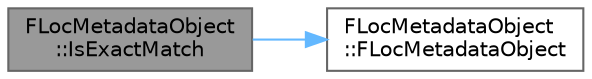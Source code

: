 digraph "FLocMetadataObject::IsExactMatch"
{
 // INTERACTIVE_SVG=YES
 // LATEX_PDF_SIZE
  bgcolor="transparent";
  edge [fontname=Helvetica,fontsize=10,labelfontname=Helvetica,labelfontsize=10];
  node [fontname=Helvetica,fontsize=10,shape=box,height=0.2,width=0.4];
  rankdir="LR";
  Node1 [id="Node000001",label="FLocMetadataObject\l::IsExactMatch",height=0.2,width=0.4,color="gray40", fillcolor="grey60", style="filled", fontcolor="black",tooltip="Similar functionality to == operator but ensures everything matches(ignores COMPARISON_MODIFIER_PREFI..."];
  Node1 -> Node2 [id="edge1_Node000001_Node000002",color="steelblue1",style="solid",tooltip=" "];
  Node2 [id="Node000002",label="FLocMetadataObject\l::FLocMetadataObject",height=0.2,width=0.4,color="grey40", fillcolor="white", style="filled",URL="$d7/dea/classFLocMetadataObject.html#a7550b92b14cee760df5df1cf02d95ec0",tooltip=" "];
}
